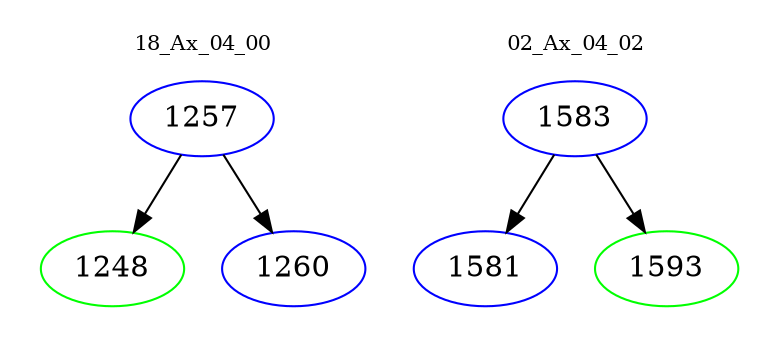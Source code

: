 digraph{
subgraph cluster_0 {
color = white
label = "18_Ax_04_00";
fontsize=10;
T0_1257 [label="1257", color="blue"]
T0_1257 -> T0_1248 [color="black"]
T0_1248 [label="1248", color="green"]
T0_1257 -> T0_1260 [color="black"]
T0_1260 [label="1260", color="blue"]
}
subgraph cluster_1 {
color = white
label = "02_Ax_04_02";
fontsize=10;
T1_1583 [label="1583", color="blue"]
T1_1583 -> T1_1581 [color="black"]
T1_1581 [label="1581", color="blue"]
T1_1583 -> T1_1593 [color="black"]
T1_1593 [label="1593", color="green"]
}
}
